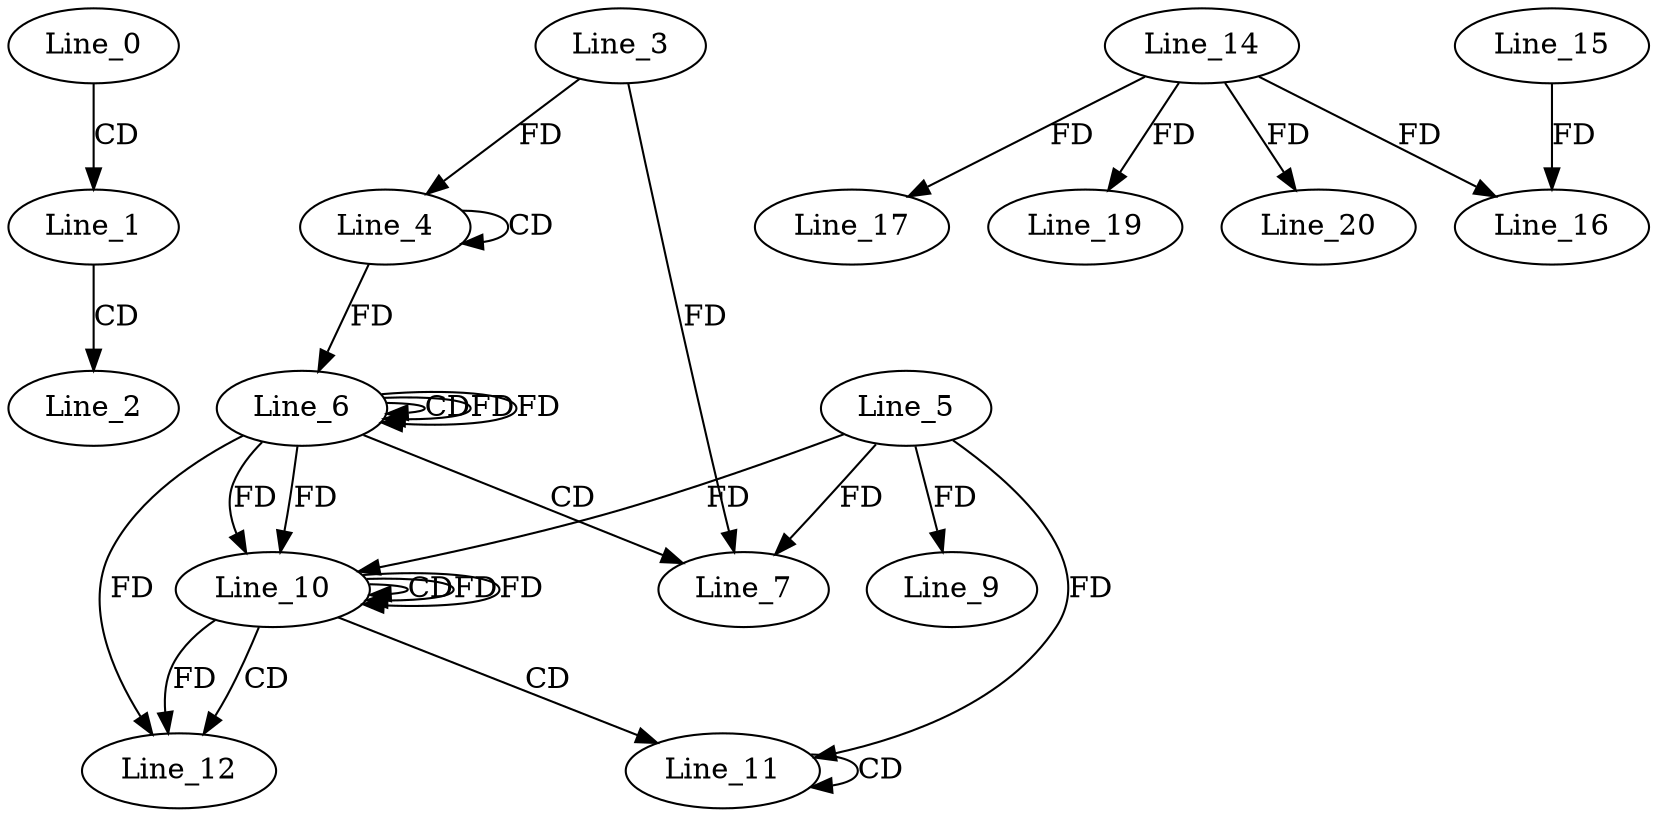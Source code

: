 digraph G {
  Line_0;
  Line_1;
  Line_2;
  Line_4;
  Line_4;
  Line_3;
  Line_6;
  Line_6;
  Line_6;
  Line_7;
  Line_5;
  Line_7;
  Line_9;
  Line_10;
  Line_10;
  Line_10;
  Line_10;
  Line_11;
  Line_11;
  Line_12;
  Line_14;
  Line_16;
  Line_15;
  Line_17;
  Line_19;
  Line_19;
  Line_20;
  Line_0 -> Line_1 [ label="CD" ];
  Line_1 -> Line_2 [ label="CD" ];
  Line_4 -> Line_4 [ label="CD" ];
  Line_3 -> Line_4 [ label="FD" ];
  Line_4 -> Line_6 [ label="FD" ];
  Line_6 -> Line_6 [ label="CD" ];
  Line_6 -> Line_6 [ label="FD" ];
  Line_6 -> Line_7 [ label="CD" ];
  Line_5 -> Line_7 [ label="FD" ];
  Line_3 -> Line_7 [ label="FD" ];
  Line_5 -> Line_9 [ label="FD" ];
  Line_6 -> Line_10 [ label="FD" ];
  Line_5 -> Line_10 [ label="FD" ];
  Line_10 -> Line_10 [ label="CD" ];
  Line_10 -> Line_10 [ label="FD" ];
  Line_6 -> Line_10 [ label="FD" ];
  Line_10 -> Line_11 [ label="CD" ];
  Line_11 -> Line_11 [ label="CD" ];
  Line_5 -> Line_11 [ label="FD" ];
  Line_10 -> Line_12 [ label="CD" ];
  Line_10 -> Line_12 [ label="FD" ];
  Line_6 -> Line_12 [ label="FD" ];
  Line_14 -> Line_16 [ label="FD" ];
  Line_15 -> Line_16 [ label="FD" ];
  Line_14 -> Line_17 [ label="FD" ];
  Line_14 -> Line_19 [ label="FD" ];
  Line_14 -> Line_20 [ label="FD" ];
  Line_6 -> Line_6 [ label="FD" ];
  Line_10 -> Line_10 [ label="FD" ];
}
